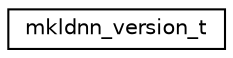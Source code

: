 digraph "Graphical Class Hierarchy"
{
  edge [fontname="Helvetica",fontsize="10",labelfontname="Helvetica",labelfontsize="10"];
  node [fontname="Helvetica",fontsize="10",shape=record];
  rankdir="LR";
  Node1 [label="mkldnn_version_t",height=0.2,width=0.4,color="black", fillcolor="white", style="filled",URL="$structmkldnn__version__t.html"];
}
